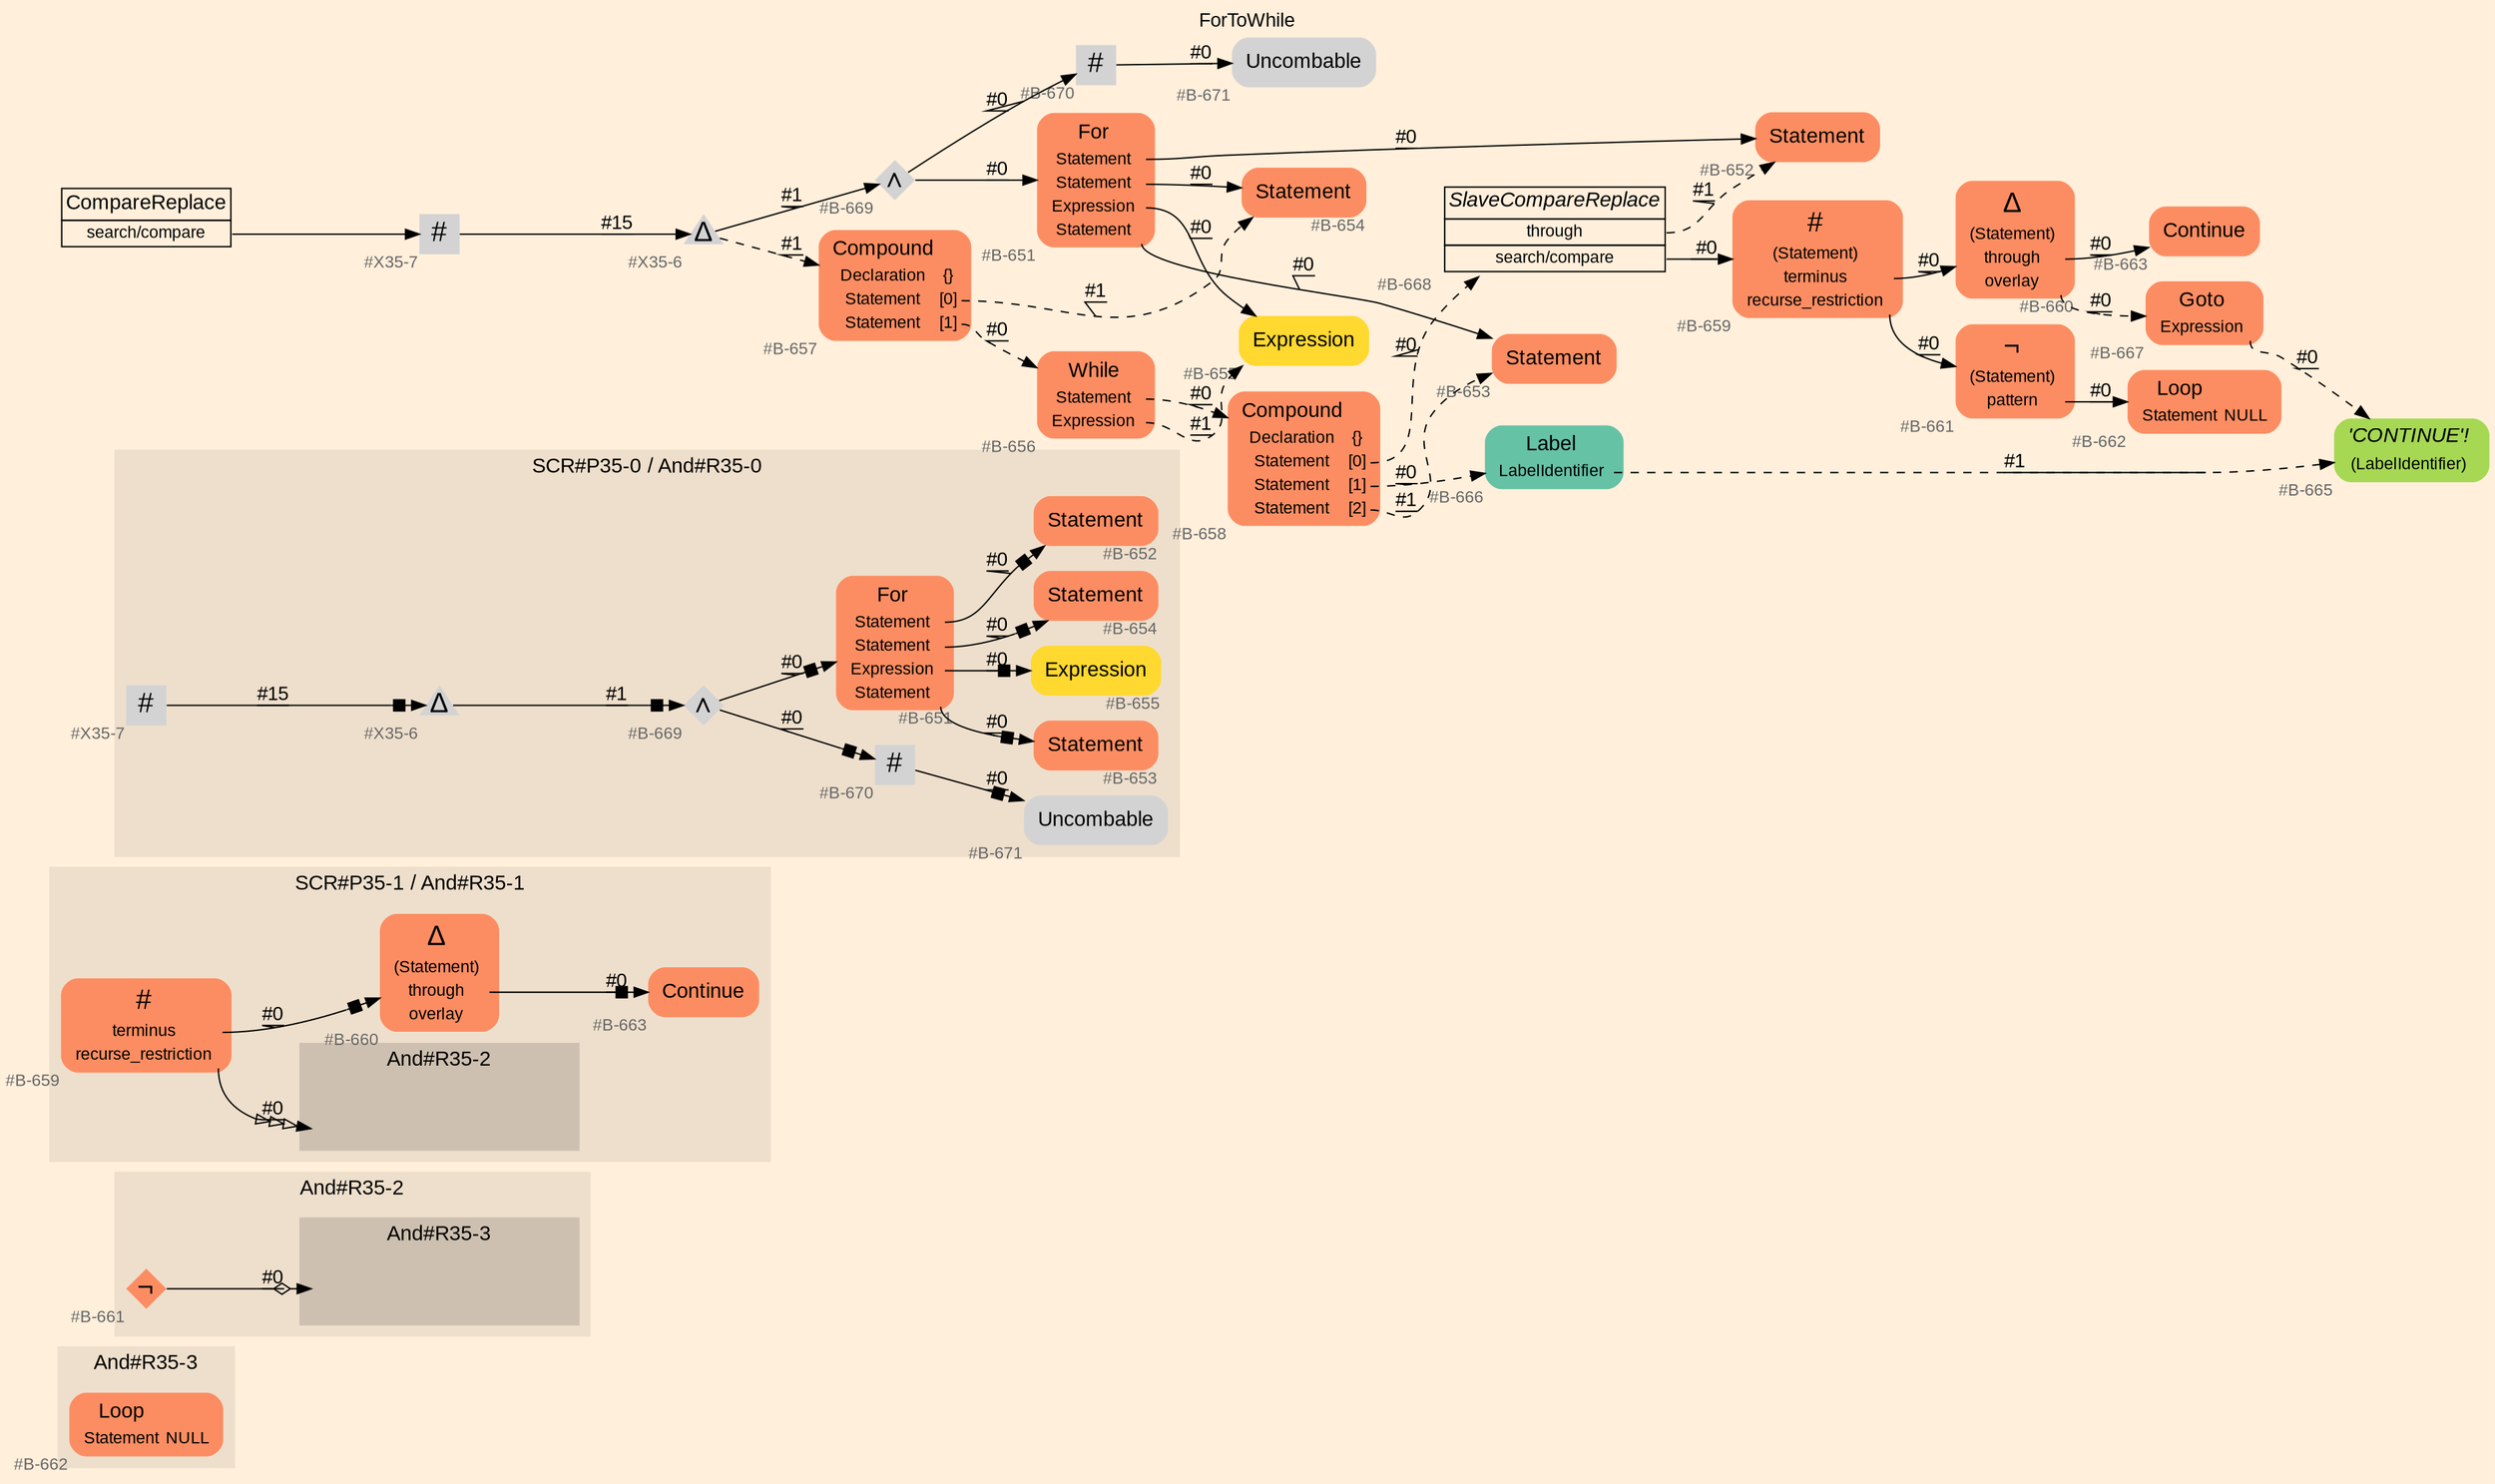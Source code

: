 digraph "ForToWhile" {
label = "ForToWhile"
labelloc = t
graph [
    rankdir = "LR"
    ranksep = 0.3
    bgcolor = antiquewhite1
    color = black
    fontcolor = black
    fontname = "Arial"
];
node [
    fontname = "Arial"
];
edge [
    fontname = "Arial"
];

// -------------------- figure And#R35-3 --------------------
// -------- region And#R35-3 ----------
subgraph "clusterAnd#R35-3" {
    label = "And#R35-3"
    style = "filled"
    color = antiquewhite2
    fontsize = "15"
    // -------- block And#R35-3/#B-662 ----------
    "And#R35-3/#B-662" [
        fillcolor = "/set28/2"
        xlabel = "#B-662"
        fontsize = "12"
        fontcolor = grey40
        shape = "plaintext"
        label = <<TABLE BORDER="0" CELLBORDER="0" CELLSPACING="0">
         <TR><TD><FONT COLOR="black" POINT-SIZE="15">Loop</FONT></TD></TR>
         <TR><TD><FONT COLOR="black" POINT-SIZE="12">Statement</FONT></TD><TD PORT="port0"><FONT COLOR="black" POINT-SIZE="12">NULL</FONT></TD></TR>
        </TABLE>>
        style = "rounded,filled"
    ];
    
}


// -------------------- figure And#R35-2 --------------------
// -------- region And#R35-2 ----------
subgraph "clusterAnd#R35-2" {
    label = "And#R35-2"
    style = "filled"
    color = antiquewhite2
    fontsize = "15"
    // -------- block And#R35-2/#B-661 ----------
    "And#R35-2/#B-661" [
        fillcolor = "/set28/2"
        xlabel = "#B-661"
        fontsize = "12"
        fontcolor = grey40
        shape = "diamond"
        label = <<FONT COLOR="black" POINT-SIZE="20">¬</FONT>>
        style = "filled"
        penwidth = 0.0
        fixedsize = true
        width = 0.4
        height = 0.4
    ];
    
    // -------- region And#R35-2/And#R35-3 ----------
    subgraph "clusterAnd#R35-2/And#R35-3" {
        label = "And#R35-3"
        style = "filled"
        color = antiquewhite3
        fontsize = "15"
        // -------- block And#R35-2/And#R35-3/#B-662 ----------
        "And#R35-2/And#R35-3/#B-662" [
            fillcolor = "/set28/2"
            xlabel = "#B-662"
            fontsize = "12"
            fontcolor = grey40
            shape = "none"
            style = "invisible"
        ];
        
    }
    
}

"And#R35-2/#B-661" -> "And#R35-2/And#R35-3/#B-662" [
    arrowhead="normalnoneodiamond"
    label = "#0"
    decorate = true
    color = black
    fontcolor = black
];


// -------------------- figure And#R35-1 --------------------
// -------- region And#R35-1 ----------
subgraph "clusterAnd#R35-1" {
    label = "SCR#P35-1 / And#R35-1"
    style = "filled"
    color = antiquewhite2
    fontsize = "15"
    // -------- block And#R35-1/#B-659 ----------
    "And#R35-1/#B-659" [
        fillcolor = "/set28/2"
        xlabel = "#B-659"
        fontsize = "12"
        fontcolor = grey40
        shape = "plaintext"
        label = <<TABLE BORDER="0" CELLBORDER="0" CELLSPACING="0">
         <TR><TD><FONT COLOR="black" POINT-SIZE="20">#</FONT></TD></TR>
         <TR><TD><FONT COLOR="black" POINT-SIZE="12">terminus</FONT></TD><TD PORT="port0"></TD></TR>
         <TR><TD><FONT COLOR="black" POINT-SIZE="12">recurse_restriction</FONT></TD><TD PORT="port1"></TD></TR>
        </TABLE>>
        style = "rounded,filled"
    ];
    
    // -------- block And#R35-1/#B-660 ----------
    "And#R35-1/#B-660" [
        fillcolor = "/set28/2"
        xlabel = "#B-660"
        fontsize = "12"
        fontcolor = grey40
        shape = "plaintext"
        label = <<TABLE BORDER="0" CELLBORDER="0" CELLSPACING="0">
         <TR><TD><FONT COLOR="black" POINT-SIZE="20">Δ</FONT></TD></TR>
         <TR><TD><FONT COLOR="black" POINT-SIZE="12">(Statement)</FONT></TD><TD PORT="port0"></TD></TR>
         <TR><TD><FONT COLOR="black" POINT-SIZE="12">through</FONT></TD><TD PORT="port1"></TD></TR>
         <TR><TD><FONT COLOR="black" POINT-SIZE="12">overlay</FONT></TD><TD PORT="port2"></TD></TR>
        </TABLE>>
        style = "rounded,filled"
    ];
    
    // -------- block And#R35-1/#B-663 ----------
    "And#R35-1/#B-663" [
        fillcolor = "/set28/2"
        xlabel = "#B-663"
        fontsize = "12"
        fontcolor = grey40
        shape = "plaintext"
        label = <<TABLE BORDER="0" CELLBORDER="0" CELLSPACING="0">
         <TR><TD><FONT COLOR="black" POINT-SIZE="15">Continue</FONT></TD></TR>
        </TABLE>>
        style = "rounded,filled"
    ];
    
    // -------- region And#R35-1/And#R35-2 ----------
    subgraph "clusterAnd#R35-1/And#R35-2" {
        label = "And#R35-2"
        style = "filled"
        color = antiquewhite3
        fontsize = "15"
        // -------- block And#R35-1/And#R35-2/#B-661 ----------
        "And#R35-1/And#R35-2/#B-661" [
            fillcolor = "/set28/2"
            xlabel = "#B-661"
            fontsize = "12"
            fontcolor = grey40
            shape = "none"
            style = "invisible"
        ];
        
    }
    
}

"And#R35-1/#B-659":port0 -> "And#R35-1/#B-660" [
    arrowhead="normalnonebox"
    label = "#0"
    decorate = true
    color = black
    fontcolor = black
];

"And#R35-1/#B-659":port1 -> "And#R35-1/And#R35-2/#B-661" [
    arrowhead="normalonormalonormalonormal"
    label = "#0"
    decorate = true
    color = black
    fontcolor = black
];

"And#R35-1/#B-660":port1 -> "And#R35-1/#B-663" [
    arrowhead="normalnonebox"
    label = "#0"
    decorate = true
    color = black
    fontcolor = black
];


// -------------------- figure And#R35-0 --------------------
// -------- region And#R35-0 ----------
subgraph "clusterAnd#R35-0" {
    label = "SCR#P35-0 / And#R35-0"
    style = "filled"
    color = antiquewhite2
    fontsize = "15"
    // -------- block And#R35-0/#X35-6 ----------
    "And#R35-0/#X35-6" [
        xlabel = "#X35-6"
        fontsize = "12"
        fontcolor = grey40
        shape = "triangle"
        label = <<FONT COLOR="black" POINT-SIZE="20">Δ</FONT>>
        style = "filled"
        penwidth = 0.0
        fixedsize = true
        width = 0.4
        height = 0.4
    ];
    
    // -------- block And#R35-0/#B-654 ----------
    "And#R35-0/#B-654" [
        fillcolor = "/set28/2"
        xlabel = "#B-654"
        fontsize = "12"
        fontcolor = grey40
        shape = "plaintext"
        label = <<TABLE BORDER="0" CELLBORDER="0" CELLSPACING="0">
         <TR><TD><FONT COLOR="black" POINT-SIZE="15">Statement</FONT></TD></TR>
        </TABLE>>
        style = "rounded,filled"
    ];
    
    // -------- block And#R35-0/#B-670 ----------
    "And#R35-0/#B-670" [
        xlabel = "#B-670"
        fontsize = "12"
        fontcolor = grey40
        shape = "square"
        label = <<FONT COLOR="black" POINT-SIZE="20">#</FONT>>
        style = "filled"
        penwidth = 0.0
        fixedsize = true
        width = 0.4
        height = 0.4
    ];
    
    // -------- block And#R35-0/#B-669 ----------
    "And#R35-0/#B-669" [
        xlabel = "#B-669"
        fontsize = "12"
        fontcolor = grey40
        shape = "diamond"
        label = <<FONT COLOR="black" POINT-SIZE="20">∧</FONT>>
        style = "filled"
        penwidth = 0.0
        fixedsize = true
        width = 0.4
        height = 0.4
    ];
    
    // -------- block And#R35-0/#B-655 ----------
    "And#R35-0/#B-655" [
        fillcolor = "/set28/6"
        xlabel = "#B-655"
        fontsize = "12"
        fontcolor = grey40
        shape = "plaintext"
        label = <<TABLE BORDER="0" CELLBORDER="0" CELLSPACING="0">
         <TR><TD><FONT COLOR="black" POINT-SIZE="15">Expression</FONT></TD></TR>
        </TABLE>>
        style = "rounded,filled"
    ];
    
    // -------- block And#R35-0/#B-671 ----------
    "And#R35-0/#B-671" [
        xlabel = "#B-671"
        fontsize = "12"
        fontcolor = grey40
        shape = "plaintext"
        label = <<TABLE BORDER="0" CELLBORDER="0" CELLSPACING="0">
         <TR><TD><FONT COLOR="black" POINT-SIZE="15">Uncombable</FONT></TD></TR>
        </TABLE>>
        style = "rounded,filled"
    ];
    
    // -------- block And#R35-0/#B-652 ----------
    "And#R35-0/#B-652" [
        fillcolor = "/set28/2"
        xlabel = "#B-652"
        fontsize = "12"
        fontcolor = grey40
        shape = "plaintext"
        label = <<TABLE BORDER="0" CELLBORDER="0" CELLSPACING="0">
         <TR><TD><FONT COLOR="black" POINT-SIZE="15">Statement</FONT></TD></TR>
        </TABLE>>
        style = "rounded,filled"
    ];
    
    // -------- block And#R35-0/#B-651 ----------
    "And#R35-0/#B-651" [
        fillcolor = "/set28/2"
        xlabel = "#B-651"
        fontsize = "12"
        fontcolor = grey40
        shape = "plaintext"
        label = <<TABLE BORDER="0" CELLBORDER="0" CELLSPACING="0">
         <TR><TD><FONT COLOR="black" POINT-SIZE="15">For</FONT></TD></TR>
         <TR><TD><FONT COLOR="black" POINT-SIZE="12">Statement</FONT></TD><TD PORT="port0"></TD></TR>
         <TR><TD><FONT COLOR="black" POINT-SIZE="12">Statement</FONT></TD><TD PORT="port1"></TD></TR>
         <TR><TD><FONT COLOR="black" POINT-SIZE="12">Expression</FONT></TD><TD PORT="port2"></TD></TR>
         <TR><TD><FONT COLOR="black" POINT-SIZE="12">Statement</FONT></TD><TD PORT="port3"></TD></TR>
        </TABLE>>
        style = "rounded,filled"
    ];
    
    // -------- block And#R35-0/#B-653 ----------
    "And#R35-0/#B-653" [
        fillcolor = "/set28/2"
        xlabel = "#B-653"
        fontsize = "12"
        fontcolor = grey40
        shape = "plaintext"
        label = <<TABLE BORDER="0" CELLBORDER="0" CELLSPACING="0">
         <TR><TD><FONT COLOR="black" POINT-SIZE="15">Statement</FONT></TD></TR>
        </TABLE>>
        style = "rounded,filled"
    ];
    
    // -------- block And#R35-0/#X35-7 ----------
    "And#R35-0/#X35-7" [
        xlabel = "#X35-7"
        fontsize = "12"
        fontcolor = grey40
        shape = "square"
        label = <<FONT COLOR="black" POINT-SIZE="20">#</FONT>>
        style = "filled"
        penwidth = 0.0
        fixedsize = true
        width = 0.4
        height = 0.4
    ];
    
}

"And#R35-0/#X35-6" -> "And#R35-0/#B-669" [
    arrowhead="normalnonebox"
    label = "#1"
    decorate = true
    color = black
    fontcolor = black
];

"And#R35-0/#B-670" -> "And#R35-0/#B-671" [
    arrowhead="normalnonebox"
    label = "#0"
    decorate = true
    color = black
    fontcolor = black
];

"And#R35-0/#B-669" -> "And#R35-0/#B-651" [
    arrowhead="normalnonebox"
    label = "#0"
    decorate = true
    color = black
    fontcolor = black
];

"And#R35-0/#B-669" -> "And#R35-0/#B-670" [
    arrowhead="normalnonebox"
    label = "#0"
    decorate = true
    color = black
    fontcolor = black
];

"And#R35-0/#B-651":port0 -> "And#R35-0/#B-652" [
    arrowhead="normalnonebox"
    label = "#0"
    decorate = true
    color = black
    fontcolor = black
];

"And#R35-0/#B-651":port1 -> "And#R35-0/#B-654" [
    arrowhead="normalnonebox"
    label = "#0"
    decorate = true
    color = black
    fontcolor = black
];

"And#R35-0/#B-651":port2 -> "And#R35-0/#B-655" [
    arrowhead="normalnonebox"
    label = "#0"
    decorate = true
    color = black
    fontcolor = black
];

"And#R35-0/#B-651":port3 -> "And#R35-0/#B-653" [
    arrowhead="normalnonebox"
    label = "#0"
    decorate = true
    color = black
    fontcolor = black
];

"And#R35-0/#X35-7" -> "And#R35-0/#X35-6" [
    arrowhead="normalnonebox"
    label = "#15"
    decorate = true
    color = black
    fontcolor = black
];


// -------------------- transformation figure --------------------
// -------- block CR#X35-8 ----------
"CR#X35-8" [
    fillcolor = antiquewhite1
    fontsize = "12"
    fontcolor = grey40
    shape = "plaintext"
    label = <<TABLE BORDER="0" CELLBORDER="1" CELLSPACING="0">
     <TR><TD><FONT COLOR="black" POINT-SIZE="15">CompareReplace</FONT></TD></TR>
     <TR><TD PORT="port0"><FONT COLOR="black" POINT-SIZE="12">search/compare</FONT></TD></TR>
    </TABLE>>
    style = "filled"
    color = black
];

// -------- block #X35-7 ----------
"#X35-7" [
    xlabel = "#X35-7"
    fontsize = "12"
    fontcolor = grey40
    shape = "square"
    label = <<FONT COLOR="black" POINT-SIZE="20">#</FONT>>
    style = "filled"
    penwidth = 0.0
    fixedsize = true
    width = 0.4
    height = 0.4
];

// -------- block #X35-6 ----------
"#X35-6" [
    xlabel = "#X35-6"
    fontsize = "12"
    fontcolor = grey40
    shape = "triangle"
    label = <<FONT COLOR="black" POINT-SIZE="20">Δ</FONT>>
    style = "filled"
    penwidth = 0.0
    fixedsize = true
    width = 0.4
    height = 0.4
];

// -------- block #B-669 ----------
"#B-669" [
    xlabel = "#B-669"
    fontsize = "12"
    fontcolor = grey40
    shape = "diamond"
    label = <<FONT COLOR="black" POINT-SIZE="20">∧</FONT>>
    style = "filled"
    penwidth = 0.0
    fixedsize = true
    width = 0.4
    height = 0.4
];

// -------- block #B-651 ----------
"#B-651" [
    fillcolor = "/set28/2"
    xlabel = "#B-651"
    fontsize = "12"
    fontcolor = grey40
    shape = "plaintext"
    label = <<TABLE BORDER="0" CELLBORDER="0" CELLSPACING="0">
     <TR><TD><FONT COLOR="black" POINT-SIZE="15">For</FONT></TD></TR>
     <TR><TD><FONT COLOR="black" POINT-SIZE="12">Statement</FONT></TD><TD PORT="port0"></TD></TR>
     <TR><TD><FONT COLOR="black" POINT-SIZE="12">Statement</FONT></TD><TD PORT="port1"></TD></TR>
     <TR><TD><FONT COLOR="black" POINT-SIZE="12">Expression</FONT></TD><TD PORT="port2"></TD></TR>
     <TR><TD><FONT COLOR="black" POINT-SIZE="12">Statement</FONT></TD><TD PORT="port3"></TD></TR>
    </TABLE>>
    style = "rounded,filled"
];

// -------- block #B-652 ----------
"#B-652" [
    fillcolor = "/set28/2"
    xlabel = "#B-652"
    fontsize = "12"
    fontcolor = grey40
    shape = "plaintext"
    label = <<TABLE BORDER="0" CELLBORDER="0" CELLSPACING="0">
     <TR><TD><FONT COLOR="black" POINT-SIZE="15">Statement</FONT></TD></TR>
    </TABLE>>
    style = "rounded,filled"
];

// -------- block #B-654 ----------
"#B-654" [
    fillcolor = "/set28/2"
    xlabel = "#B-654"
    fontsize = "12"
    fontcolor = grey40
    shape = "plaintext"
    label = <<TABLE BORDER="0" CELLBORDER="0" CELLSPACING="0">
     <TR><TD><FONT COLOR="black" POINT-SIZE="15">Statement</FONT></TD></TR>
    </TABLE>>
    style = "rounded,filled"
];

// -------- block #B-655 ----------
"#B-655" [
    fillcolor = "/set28/6"
    xlabel = "#B-655"
    fontsize = "12"
    fontcolor = grey40
    shape = "plaintext"
    label = <<TABLE BORDER="0" CELLBORDER="0" CELLSPACING="0">
     <TR><TD><FONT COLOR="black" POINT-SIZE="15">Expression</FONT></TD></TR>
    </TABLE>>
    style = "rounded,filled"
];

// -------- block #B-653 ----------
"#B-653" [
    fillcolor = "/set28/2"
    xlabel = "#B-653"
    fontsize = "12"
    fontcolor = grey40
    shape = "plaintext"
    label = <<TABLE BORDER="0" CELLBORDER="0" CELLSPACING="0">
     <TR><TD><FONT COLOR="black" POINT-SIZE="15">Statement</FONT></TD></TR>
    </TABLE>>
    style = "rounded,filled"
];

// -------- block #B-670 ----------
"#B-670" [
    xlabel = "#B-670"
    fontsize = "12"
    fontcolor = grey40
    shape = "square"
    label = <<FONT COLOR="black" POINT-SIZE="20">#</FONT>>
    style = "filled"
    penwidth = 0.0
    fixedsize = true
    width = 0.4
    height = 0.4
];

// -------- block #B-671 ----------
"#B-671" [
    xlabel = "#B-671"
    fontsize = "12"
    fontcolor = grey40
    shape = "plaintext"
    label = <<TABLE BORDER="0" CELLBORDER="0" CELLSPACING="0">
     <TR><TD><FONT COLOR="black" POINT-SIZE="15">Uncombable</FONT></TD></TR>
    </TABLE>>
    style = "rounded,filled"
];

// -------- block #B-657 ----------
"#B-657" [
    fillcolor = "/set28/2"
    xlabel = "#B-657"
    fontsize = "12"
    fontcolor = grey40
    shape = "plaintext"
    label = <<TABLE BORDER="0" CELLBORDER="0" CELLSPACING="0">
     <TR><TD><FONT COLOR="black" POINT-SIZE="15">Compound</FONT></TD></TR>
     <TR><TD><FONT COLOR="black" POINT-SIZE="12">Declaration</FONT></TD><TD PORT="port0"><FONT COLOR="black" POINT-SIZE="12">{}</FONT></TD></TR>
     <TR><TD><FONT COLOR="black" POINT-SIZE="12">Statement</FONT></TD><TD PORT="port1"><FONT COLOR="black" POINT-SIZE="12">[0]</FONT></TD></TR>
     <TR><TD><FONT COLOR="black" POINT-SIZE="12">Statement</FONT></TD><TD PORT="port2"><FONT COLOR="black" POINT-SIZE="12">[1]</FONT></TD></TR>
    </TABLE>>
    style = "rounded,filled"
];

// -------- block #B-656 ----------
"#B-656" [
    fillcolor = "/set28/2"
    xlabel = "#B-656"
    fontsize = "12"
    fontcolor = grey40
    shape = "plaintext"
    label = <<TABLE BORDER="0" CELLBORDER="0" CELLSPACING="0">
     <TR><TD><FONT COLOR="black" POINT-SIZE="15">While</FONT></TD></TR>
     <TR><TD><FONT COLOR="black" POINT-SIZE="12">Statement</FONT></TD><TD PORT="port0"></TD></TR>
     <TR><TD><FONT COLOR="black" POINT-SIZE="12">Expression</FONT></TD><TD PORT="port1"></TD></TR>
    </TABLE>>
    style = "rounded,filled"
];

// -------- block #B-658 ----------
"#B-658" [
    fillcolor = "/set28/2"
    xlabel = "#B-658"
    fontsize = "12"
    fontcolor = grey40
    shape = "plaintext"
    label = <<TABLE BORDER="0" CELLBORDER="0" CELLSPACING="0">
     <TR><TD><FONT COLOR="black" POINT-SIZE="15">Compound</FONT></TD></TR>
     <TR><TD><FONT COLOR="black" POINT-SIZE="12">Declaration</FONT></TD><TD PORT="port0"><FONT COLOR="black" POINT-SIZE="12">{}</FONT></TD></TR>
     <TR><TD><FONT COLOR="black" POINT-SIZE="12">Statement</FONT></TD><TD PORT="port1"><FONT COLOR="black" POINT-SIZE="12">[0]</FONT></TD></TR>
     <TR><TD><FONT COLOR="black" POINT-SIZE="12">Statement</FONT></TD><TD PORT="port2"><FONT COLOR="black" POINT-SIZE="12">[1]</FONT></TD></TR>
     <TR><TD><FONT COLOR="black" POINT-SIZE="12">Statement</FONT></TD><TD PORT="port3"><FONT COLOR="black" POINT-SIZE="12">[2]</FONT></TD></TR>
    </TABLE>>
    style = "rounded,filled"
];

// -------- block #B-668 ----------
"#B-668" [
    fillcolor = antiquewhite1
    xlabel = "#B-668"
    fontsize = "12"
    fontcolor = grey40
    shape = "plaintext"
    label = <<TABLE BORDER="0" CELLBORDER="1" CELLSPACING="0">
     <TR><TD><FONT COLOR="black" POINT-SIZE="15"><I>SlaveCompareReplace</I></FONT></TD></TR>
     <TR><TD PORT="port0"><FONT COLOR="black" POINT-SIZE="12">through</FONT></TD></TR>
     <TR><TD PORT="port1"><FONT COLOR="black" POINT-SIZE="12">search/compare</FONT></TD></TR>
    </TABLE>>
    style = "filled"
    color = black
];

// -------- block #B-659 ----------
"#B-659" [
    fillcolor = "/set28/2"
    xlabel = "#B-659"
    fontsize = "12"
    fontcolor = grey40
    shape = "plaintext"
    label = <<TABLE BORDER="0" CELLBORDER="0" CELLSPACING="0">
     <TR><TD><FONT COLOR="black" POINT-SIZE="20">#</FONT></TD></TR>
     <TR><TD><FONT COLOR="black" POINT-SIZE="12">(Statement)</FONT></TD><TD PORT="port0"></TD></TR>
     <TR><TD><FONT COLOR="black" POINT-SIZE="12">terminus</FONT></TD><TD PORT="port1"></TD></TR>
     <TR><TD><FONT COLOR="black" POINT-SIZE="12">recurse_restriction</FONT></TD><TD PORT="port2"></TD></TR>
    </TABLE>>
    style = "rounded,filled"
];

// -------- block #B-660 ----------
"#B-660" [
    fillcolor = "/set28/2"
    xlabel = "#B-660"
    fontsize = "12"
    fontcolor = grey40
    shape = "plaintext"
    label = <<TABLE BORDER="0" CELLBORDER="0" CELLSPACING="0">
     <TR><TD><FONT COLOR="black" POINT-SIZE="20">Δ</FONT></TD></TR>
     <TR><TD><FONT COLOR="black" POINT-SIZE="12">(Statement)</FONT></TD><TD PORT="port0"></TD></TR>
     <TR><TD><FONT COLOR="black" POINT-SIZE="12">through</FONT></TD><TD PORT="port1"></TD></TR>
     <TR><TD><FONT COLOR="black" POINT-SIZE="12">overlay</FONT></TD><TD PORT="port2"></TD></TR>
    </TABLE>>
    style = "rounded,filled"
];

// -------- block #B-663 ----------
"#B-663" [
    fillcolor = "/set28/2"
    xlabel = "#B-663"
    fontsize = "12"
    fontcolor = grey40
    shape = "plaintext"
    label = <<TABLE BORDER="0" CELLBORDER="0" CELLSPACING="0">
     <TR><TD><FONT COLOR="black" POINT-SIZE="15">Continue</FONT></TD></TR>
    </TABLE>>
    style = "rounded,filled"
];

// -------- block #B-667 ----------
"#B-667" [
    fillcolor = "/set28/2"
    xlabel = "#B-667"
    fontsize = "12"
    fontcolor = grey40
    shape = "plaintext"
    label = <<TABLE BORDER="0" CELLBORDER="0" CELLSPACING="0">
     <TR><TD><FONT COLOR="black" POINT-SIZE="15">Goto</FONT></TD></TR>
     <TR><TD><FONT COLOR="black" POINT-SIZE="12">Expression</FONT></TD><TD PORT="port0"></TD></TR>
    </TABLE>>
    style = "rounded,filled"
];

// -------- block #B-665 ----------
"#B-665" [
    fillcolor = "/set28/5"
    xlabel = "#B-665"
    fontsize = "12"
    fontcolor = grey40
    shape = "plaintext"
    label = <<TABLE BORDER="0" CELLBORDER="0" CELLSPACING="0">
     <TR><TD><FONT COLOR="black" POINT-SIZE="15"><I>'CONTINUE'!</I></FONT></TD></TR>
     <TR><TD><FONT COLOR="black" POINT-SIZE="12">(LabelIdentifier)</FONT></TD><TD PORT="port0"></TD></TR>
    </TABLE>>
    style = "rounded,filled"
];

// -------- block #B-661 ----------
"#B-661" [
    fillcolor = "/set28/2"
    xlabel = "#B-661"
    fontsize = "12"
    fontcolor = grey40
    shape = "plaintext"
    label = <<TABLE BORDER="0" CELLBORDER="0" CELLSPACING="0">
     <TR><TD><FONT COLOR="black" POINT-SIZE="20">¬</FONT></TD></TR>
     <TR><TD><FONT COLOR="black" POINT-SIZE="12">(Statement)</FONT></TD><TD PORT="port0"></TD></TR>
     <TR><TD><FONT COLOR="black" POINT-SIZE="12">pattern</FONT></TD><TD PORT="port1"></TD></TR>
    </TABLE>>
    style = "rounded,filled"
];

// -------- block #B-662 ----------
"#B-662" [
    fillcolor = "/set28/2"
    xlabel = "#B-662"
    fontsize = "12"
    fontcolor = grey40
    shape = "plaintext"
    label = <<TABLE BORDER="0" CELLBORDER="0" CELLSPACING="0">
     <TR><TD><FONT COLOR="black" POINT-SIZE="15">Loop</FONT></TD></TR>
     <TR><TD><FONT COLOR="black" POINT-SIZE="12">Statement</FONT></TD><TD PORT="port0"><FONT COLOR="black" POINT-SIZE="12">NULL</FONT></TD></TR>
    </TABLE>>
    style = "rounded,filled"
];

// -------- block #B-666 ----------
"#B-666" [
    fillcolor = "/set28/1"
    xlabel = "#B-666"
    fontsize = "12"
    fontcolor = grey40
    shape = "plaintext"
    label = <<TABLE BORDER="0" CELLBORDER="0" CELLSPACING="0">
     <TR><TD><FONT COLOR="black" POINT-SIZE="15">Label</FONT></TD></TR>
     <TR><TD><FONT COLOR="black" POINT-SIZE="12">LabelIdentifier</FONT></TD><TD PORT="port0"></TD></TR>
    </TABLE>>
    style = "rounded,filled"
];

"CR#X35-8":port0 -> "#X35-7" [
    label = ""
    decorate = true
    color = black
    fontcolor = black
];

"#X35-7" -> "#X35-6" [
    label = "#15"
    decorate = true
    color = black
    fontcolor = black
];

"#X35-6" -> "#B-669" [
    label = "#1"
    decorate = true
    color = black
    fontcolor = black
];

"#X35-6" -> "#B-657" [
    style="dashed"
    label = "#1"
    decorate = true
    color = black
    fontcolor = black
];

"#B-669" -> "#B-651" [
    label = "#0"
    decorate = true
    color = black
    fontcolor = black
];

"#B-669" -> "#B-670" [
    label = "#0"
    decorate = true
    color = black
    fontcolor = black
];

"#B-651":port0 -> "#B-652" [
    label = "#0"
    decorate = true
    color = black
    fontcolor = black
];

"#B-651":port1 -> "#B-654" [
    label = "#0"
    decorate = true
    color = black
    fontcolor = black
];

"#B-651":port2 -> "#B-655" [
    label = "#0"
    decorate = true
    color = black
    fontcolor = black
];

"#B-651":port3 -> "#B-653" [
    label = "#0"
    decorate = true
    color = black
    fontcolor = black
];

"#B-670" -> "#B-671" [
    label = "#0"
    decorate = true
    color = black
    fontcolor = black
];

"#B-657":port1 -> "#B-654" [
    style="dashed"
    label = "#1"
    decorate = true
    color = black
    fontcolor = black
];

"#B-657":port2 -> "#B-656" [
    style="dashed"
    label = "#0"
    decorate = true
    color = black
    fontcolor = black
];

"#B-656":port0 -> "#B-658" [
    style="dashed"
    label = "#0"
    decorate = true
    color = black
    fontcolor = black
];

"#B-656":port1 -> "#B-655" [
    style="dashed"
    label = "#1"
    decorate = true
    color = black
    fontcolor = black
];

"#B-658":port1 -> "#B-668" [
    style="dashed"
    label = "#0"
    decorate = true
    color = black
    fontcolor = black
];

"#B-658":port2 -> "#B-666" [
    style="dashed"
    label = "#0"
    decorate = true
    color = black
    fontcolor = black
];

"#B-658":port3 -> "#B-653" [
    style="dashed"
    label = "#1"
    decorate = true
    color = black
    fontcolor = black
];

"#B-668":port0 -> "#B-652" [
    style="dashed"
    label = "#1"
    decorate = true
    color = black
    fontcolor = black
];

"#B-668":port1 -> "#B-659" [
    label = " #0"
    decorate = true
    color = black
    fontcolor = black
];

"#B-659":port1 -> "#B-660" [
    label = "#0"
    decorate = true
    color = black
    fontcolor = black
];

"#B-659":port2 -> "#B-661" [
    label = "#0"
    decorate = true
    color = black
    fontcolor = black
];

"#B-660":port1 -> "#B-663" [
    label = "#0"
    decorate = true
    color = black
    fontcolor = black
];

"#B-660":port2 -> "#B-667" [
    style="dashed"
    label = "#0"
    decorate = true
    color = black
    fontcolor = black
];

"#B-667":port0 -> "#B-665" [
    style="dashed"
    label = "#0"
    decorate = true
    color = black
    fontcolor = black
];

"#B-661":port1 -> "#B-662" [
    label = "#0"
    decorate = true
    color = black
    fontcolor = black
];

"#B-666":port0 -> "#B-665" [
    style="dashed"
    label = "#1"
    decorate = true
    color = black
    fontcolor = black
];


}
